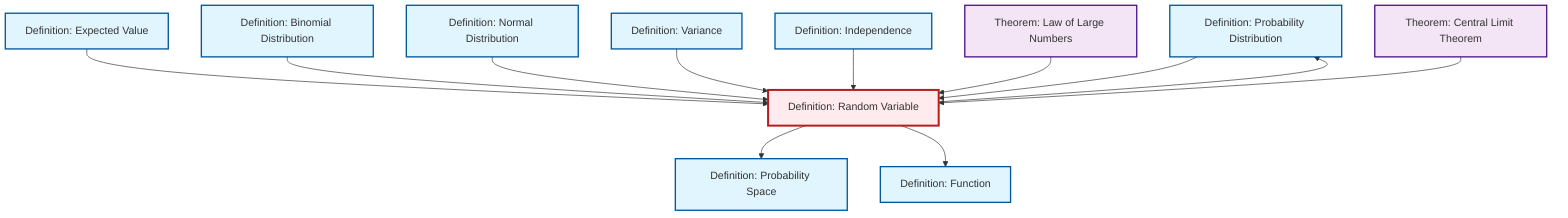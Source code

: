 graph TD
    classDef definition fill:#e1f5fe,stroke:#01579b,stroke-width:2px
    classDef theorem fill:#f3e5f5,stroke:#4a148c,stroke-width:2px
    classDef axiom fill:#fff3e0,stroke:#e65100,stroke-width:2px
    classDef example fill:#e8f5e9,stroke:#1b5e20,stroke-width:2px
    classDef current fill:#ffebee,stroke:#b71c1c,stroke-width:3px
    def-probability-distribution["Definition: Probability Distribution"]:::definition
    def-expectation["Definition: Expected Value"]:::definition
    thm-central-limit["Theorem: Central Limit Theorem"]:::theorem
    def-random-variable["Definition: Random Variable"]:::definition
    def-binomial-distribution["Definition: Binomial Distribution"]:::definition
    def-independence["Definition: Independence"]:::definition
    def-function["Definition: Function"]:::definition
    thm-law-of-large-numbers["Theorem: Law of Large Numbers"]:::theorem
    def-normal-distribution["Definition: Normal Distribution"]:::definition
    def-probability-space["Definition: Probability Space"]:::definition
    def-variance["Definition: Variance"]:::definition
    def-random-variable --> def-probability-distribution
    def-random-variable --> def-probability-space
    def-expectation --> def-random-variable
    def-binomial-distribution --> def-random-variable
    def-normal-distribution --> def-random-variable
    def-variance --> def-random-variable
    def-independence --> def-random-variable
    def-probability-distribution --> def-random-variable
    thm-law-of-large-numbers --> def-random-variable
    def-random-variable --> def-function
    thm-central-limit --> def-random-variable
    class def-random-variable current